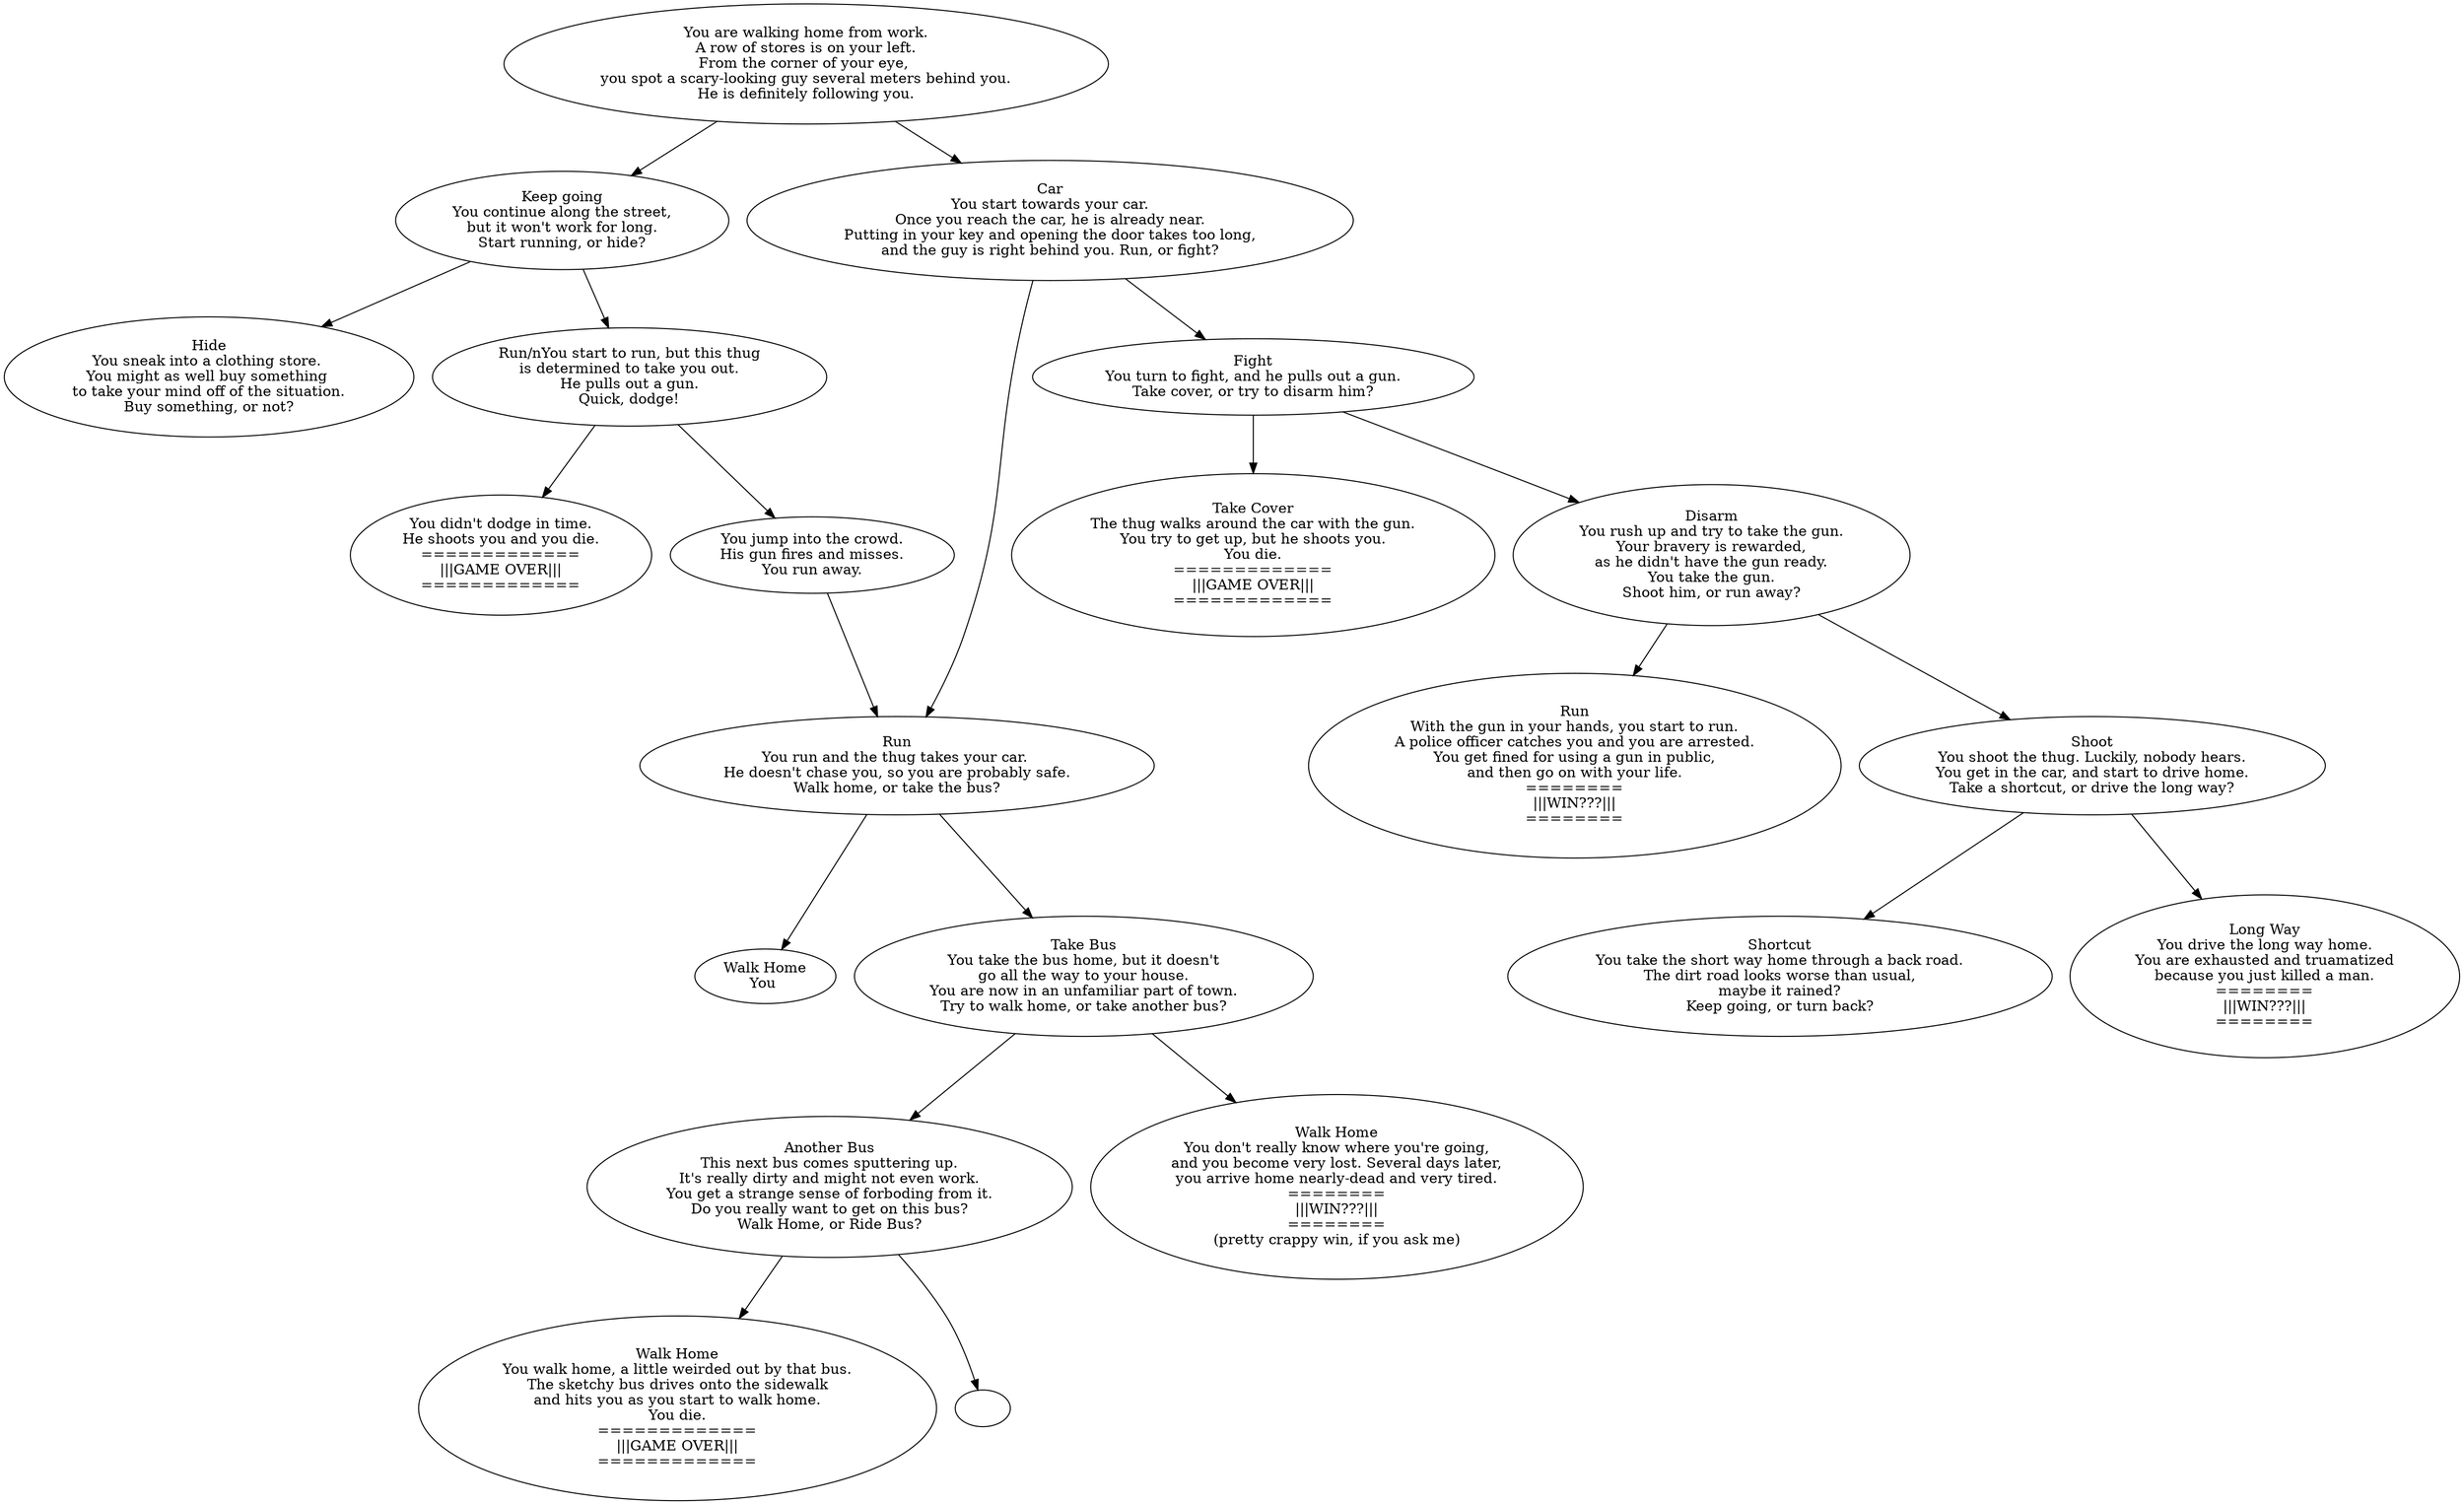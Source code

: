 digraph simple_map {


start [label="You are walking home from work.
A row of stores is on your left.
From the corner of your eye, 
you spot a scary-looking guy several meters behind you.
He is definitely following you."]

walk [label="Keep going
You continue along the street,
but it won't work for long.
Start running, or hide?"]

car [label="Car
You start towards your car.
Once you reach the car, he is already near.
Putting in your key and opening the door takes too long,
and the guy is right behind you. Run, or fight?"]

hide [label="Hide
You sneak into a clothing store. 
You might as well buy something 
to take your mind off of the situation.
Buy something, or not?"]

run [label="Run/nYou start to run, but this thug
is determined to take you out.
He pulls out a gun.
Quick, dodge!"]

dodge [label="You jump into the crowd.
His gun fires and misses.
You run away."]

dFail [label="You didn't dodge in time.
He shoots you and you die.
=============
|||GAME OVER|||
============="]

fight [label="Fight
You turn to fight, and he pulls out a gun.
Take cover, or try to disarm him?"]

cover [label="Take Cover
The thug walks around the car with the gun.
You try to get up, but he shoots you.
You die.
=============
|||GAME OVER|||
============="]

disarm [label="Disarm
You rush up and try to take the gun.
Your bravery is rewarded,
as he didn't have the gun ready.
You take the gun.
Shoot him, or run away?"]

shoot [label="Shoot
You shoot the thug. Luckily, nobody hears.
You get in the car, and start to drive home.
Take a shortcut, or drive the long way?"]

run3 [label="Run
With the gun in your hands, you start to run.
A police officer catches you and you are arrested.
You get fined for using a gun in public,
and then go on with your life.
========
|||WIN???|||
========"]

shortcut [label="Shortcut
You take the short way home through a back road.
The dirt road looks worse than usual,
maybe it rained?
Keep going, or turn back?"]

long [label="Long Way
You drive the long way home.
You are exhausted and truamatized
because you just killed a man.
========
|||WIN???|||
========"]

run2 [label="Run
You run and the thug takes your car. 
He doesn't chase you, so you are probably safe.
Walk home, or take the bus?"]

walk2 [label="Walk Home
You "]

bus [label="Take Bus
You take the bus home, but it doesn't
go all the way to your house.
You are now in an unfamiliar part of town.
Try to walk home, or take another bus?"]

bus2[label="Another Bus
This next bus comes sputtering up.
It's really dirty and might not even work.
You get a strange sense of forboding from it.
Do you really want to get on this bus?
Walk Home, or Ride Bus?"]

walk4[label="Walk Home
You walk home, a little weirded out by that bus.
The sketchy bus drives onto the sidewalk
and hits you as you start to walk home.
You die.
=============
|||GAME OVER|||
============="]

bus3[label="
"]

walk3[label="Walk Home
You don't really know where you're going,
and you become very lost. Several days later,
you arrive home nearly-dead and very tired.
========
|||WIN???|||
========
(pretty crappy win, if you ask me)"]

start->walk
start->car
walk->hide
walk->run
run->dodge
dodge->run2
run->dFail
fight->cover
fight->disarm
disarm->shoot
disarm->run3
car->fight
car->run2
run2->bus
run2->walk2
shoot->long
shoot->shortcut
bus->walk3
bus->bus2
bus2->walk4
bus2->bus3
}